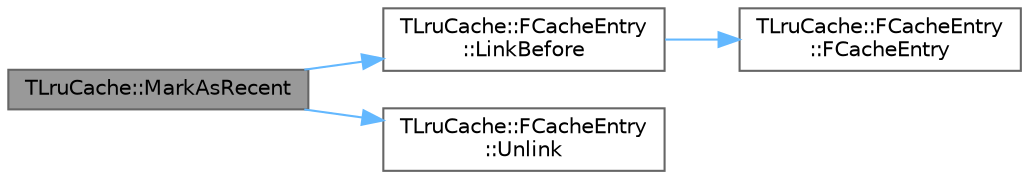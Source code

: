 digraph "TLruCache::MarkAsRecent"
{
 // INTERACTIVE_SVG=YES
 // LATEX_PDF_SIZE
  bgcolor="transparent";
  edge [fontname=Helvetica,fontsize=10,labelfontname=Helvetica,labelfontsize=10];
  node [fontname=Helvetica,fontsize=10,shape=box,height=0.2,width=0.4];
  rankdir="LR";
  Node1 [id="Node000001",label="TLruCache::MarkAsRecent",height=0.2,width=0.4,color="gray40", fillcolor="grey60", style="filled", fontcolor="black",tooltip="Mark the given entry as recently used."];
  Node1 -> Node2 [id="edge1_Node000001_Node000002",color="steelblue1",style="solid",tooltip=" "];
  Node2 [id="Node000002",label="TLruCache::FCacheEntry\l::LinkBefore",height=0.2,width=0.4,color="grey40", fillcolor="white", style="filled",URL="$d7/d1d/structTLruCache_1_1FCacheEntry.html#a6d903216421d1053b64f1dad1c2fdb90",tooltip="Add this entry before the given one."];
  Node2 -> Node3 [id="edge2_Node000002_Node000003",color="steelblue1",style="solid",tooltip=" "];
  Node3 [id="Node000003",label="TLruCache::FCacheEntry\l::FCacheEntry",height=0.2,width=0.4,color="grey40", fillcolor="white", style="filled",URL="$d7/d1d/structTLruCache_1_1FCacheEntry.html#ae6d1c18baa3217d8481c99c202a5dd04",tooltip="Create and initialize a new instance."];
  Node1 -> Node4 [id="edge3_Node000001_Node000004",color="steelblue1",style="solid",tooltip=" "];
  Node4 [id="Node000004",label="TLruCache::FCacheEntry\l::Unlink",height=0.2,width=0.4,color="grey40", fillcolor="white", style="filled",URL="$d7/d1d/structTLruCache_1_1FCacheEntry.html#a67c7c972d7210e5972c267df5df52bb7",tooltip="Remove this entry from the list."];
}
